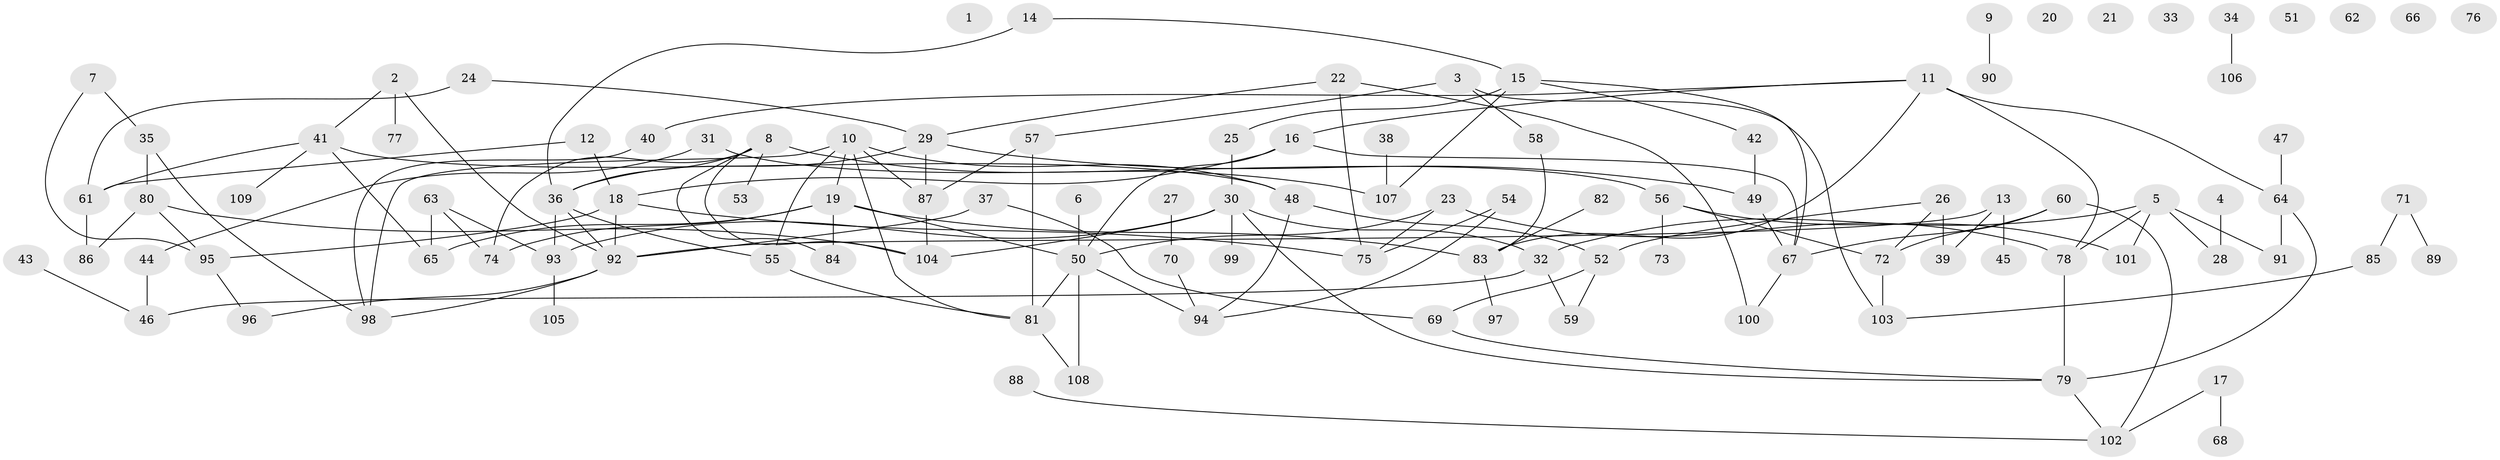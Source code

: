// coarse degree distribution, {0: 0.1267605633802817, 2: 0.16901408450704225, 4: 0.14084507042253522, 1: 0.18309859154929578, 5: 0.11267605633802817, 3: 0.14084507042253522, 6: 0.07042253521126761, 7: 0.014084507042253521, 9: 0.014084507042253521, 11: 0.014084507042253521, 8: 0.014084507042253521}
// Generated by graph-tools (version 1.1) at 2025/23/03/03/25 07:23:29]
// undirected, 109 vertices, 147 edges
graph export_dot {
graph [start="1"]
  node [color=gray90,style=filled];
  1;
  2;
  3;
  4;
  5;
  6;
  7;
  8;
  9;
  10;
  11;
  12;
  13;
  14;
  15;
  16;
  17;
  18;
  19;
  20;
  21;
  22;
  23;
  24;
  25;
  26;
  27;
  28;
  29;
  30;
  31;
  32;
  33;
  34;
  35;
  36;
  37;
  38;
  39;
  40;
  41;
  42;
  43;
  44;
  45;
  46;
  47;
  48;
  49;
  50;
  51;
  52;
  53;
  54;
  55;
  56;
  57;
  58;
  59;
  60;
  61;
  62;
  63;
  64;
  65;
  66;
  67;
  68;
  69;
  70;
  71;
  72;
  73;
  74;
  75;
  76;
  77;
  78;
  79;
  80;
  81;
  82;
  83;
  84;
  85;
  86;
  87;
  88;
  89;
  90;
  91;
  92;
  93;
  94;
  95;
  96;
  97;
  98;
  99;
  100;
  101;
  102;
  103;
  104;
  105;
  106;
  107;
  108;
  109;
  2 -- 41;
  2 -- 77;
  2 -- 92;
  3 -- 57;
  3 -- 58;
  3 -- 103;
  4 -- 28;
  5 -- 28;
  5 -- 32;
  5 -- 78;
  5 -- 91;
  5 -- 101;
  6 -- 50;
  7 -- 35;
  7 -- 95;
  8 -- 36;
  8 -- 53;
  8 -- 74;
  8 -- 84;
  8 -- 104;
  8 -- 107;
  9 -- 90;
  10 -- 19;
  10 -- 48;
  10 -- 55;
  10 -- 81;
  10 -- 87;
  10 -- 98;
  11 -- 16;
  11 -- 40;
  11 -- 64;
  11 -- 78;
  11 -- 83;
  12 -- 18;
  12 -- 61;
  13 -- 39;
  13 -- 45;
  13 -- 92;
  14 -- 15;
  14 -- 36;
  15 -- 25;
  15 -- 42;
  15 -- 67;
  15 -- 107;
  16 -- 18;
  16 -- 50;
  16 -- 67;
  17 -- 68;
  17 -- 102;
  18 -- 75;
  18 -- 92;
  18 -- 95;
  19 -- 50;
  19 -- 65;
  19 -- 74;
  19 -- 83;
  19 -- 84;
  22 -- 29;
  22 -- 75;
  22 -- 100;
  23 -- 50;
  23 -- 75;
  23 -- 78;
  24 -- 29;
  24 -- 61;
  25 -- 30;
  26 -- 39;
  26 -- 52;
  26 -- 72;
  27 -- 70;
  29 -- 36;
  29 -- 49;
  29 -- 87;
  30 -- 32;
  30 -- 79;
  30 -- 93;
  30 -- 99;
  30 -- 104;
  31 -- 44;
  31 -- 56;
  32 -- 46;
  32 -- 59;
  34 -- 106;
  35 -- 80;
  35 -- 98;
  36 -- 55;
  36 -- 92;
  36 -- 93;
  37 -- 69;
  37 -- 92;
  38 -- 107;
  40 -- 98;
  41 -- 48;
  41 -- 61;
  41 -- 65;
  41 -- 109;
  42 -- 49;
  43 -- 46;
  44 -- 46;
  47 -- 64;
  48 -- 52;
  48 -- 94;
  49 -- 67;
  50 -- 81;
  50 -- 94;
  50 -- 108;
  52 -- 59;
  52 -- 69;
  54 -- 75;
  54 -- 94;
  55 -- 81;
  56 -- 72;
  56 -- 73;
  56 -- 101;
  57 -- 81;
  57 -- 87;
  58 -- 83;
  60 -- 67;
  60 -- 72;
  60 -- 102;
  61 -- 86;
  63 -- 65;
  63 -- 74;
  63 -- 93;
  64 -- 79;
  64 -- 91;
  67 -- 100;
  69 -- 79;
  70 -- 94;
  71 -- 85;
  71 -- 89;
  72 -- 103;
  78 -- 79;
  79 -- 102;
  80 -- 86;
  80 -- 95;
  80 -- 104;
  81 -- 108;
  82 -- 83;
  83 -- 97;
  85 -- 103;
  87 -- 104;
  88 -- 102;
  92 -- 96;
  92 -- 98;
  93 -- 105;
  95 -- 96;
}
